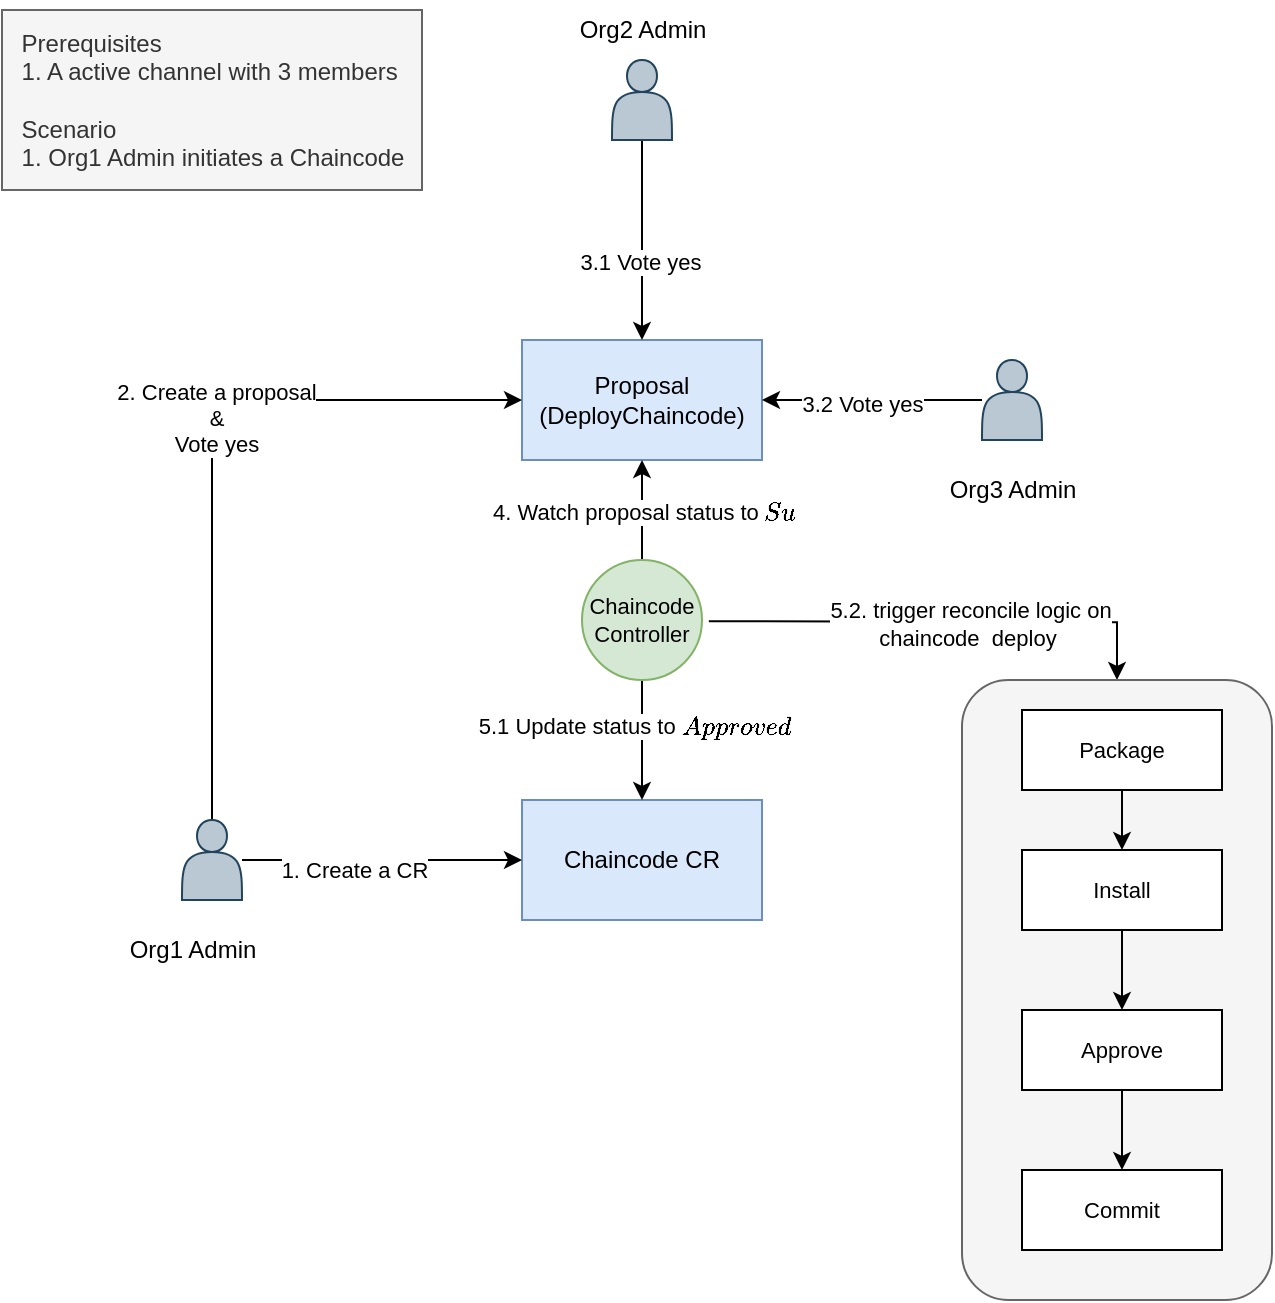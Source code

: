 <mxfile version="20.6.2" type="device"><diagram id="vi9xXOteOGJrXWxcVlT_" name="第 1 页"><mxGraphModel dx="946" dy="672" grid="1" gridSize="10" guides="1" tooltips="1" connect="1" arrows="1" fold="1" page="1" pageScale="1" pageWidth="900" pageHeight="1600" math="0" shadow="0"><root><mxCell id="0"/><mxCell id="1" parent="0"/><mxCell id="4khYf3wGowJXKkLR60K5-1" value="Chaincode CR" style="rounded=0;whiteSpace=wrap;html=1;fillColor=#dae8fc;strokeColor=#6c8ebf;" vertex="1" parent="1"><mxGeometry x="330" y="440" width="120" height="60" as="geometry"/></mxCell><mxCell id="4khYf3wGowJXKkLR60K5-3" value="Proposal&lt;br&gt;(DeployChaincode)" style="rounded=0;whiteSpace=wrap;html=1;fillColor=#dae8fc;strokeColor=#6c8ebf;" vertex="1" parent="1"><mxGeometry x="330" y="210" width="120" height="60" as="geometry"/></mxCell><mxCell id="4khYf3wGowJXKkLR60K5-9" style="edgeStyle=orthogonalEdgeStyle;rounded=0;orthogonalLoop=1;jettySize=auto;html=1;entryX=0;entryY=0.5;entryDx=0;entryDy=0;" edge="1" parent="1" source="4khYf3wGowJXKkLR60K5-8" target="4khYf3wGowJXKkLR60K5-1"><mxGeometry relative="1" as="geometry"/></mxCell><mxCell id="4khYf3wGowJXKkLR60K5-10" value="1. Create a CR" style="edgeLabel;html=1;align=center;verticalAlign=middle;resizable=0;points=[];" vertex="1" connectable="0" parent="4khYf3wGowJXKkLR60K5-9"><mxGeometry x="-0.2" y="-4" relative="1" as="geometry"><mxPoint y="1" as="offset"/></mxGeometry></mxCell><mxCell id="4khYf3wGowJXKkLR60K5-11" style="edgeStyle=orthogonalEdgeStyle;rounded=0;orthogonalLoop=1;jettySize=auto;html=1;entryX=0;entryY=0.5;entryDx=0;entryDy=0;exitX=0.5;exitY=0;exitDx=0;exitDy=0;" edge="1" parent="1" source="4khYf3wGowJXKkLR60K5-8" target="4khYf3wGowJXKkLR60K5-3"><mxGeometry relative="1" as="geometry"/></mxCell><mxCell id="4khYf3wGowJXKkLR60K5-12" value="2. Create a proposal&lt;br&gt;&amp;amp;&lt;br&gt;Vote yes" style="edgeLabel;html=1;align=center;verticalAlign=middle;resizable=0;points=[];" vertex="1" connectable="0" parent="4khYf3wGowJXKkLR60K5-11"><mxGeometry x="0.106" y="-2" relative="1" as="geometry"><mxPoint y="1" as="offset"/></mxGeometry></mxCell><mxCell id="4khYf3wGowJXKkLR60K5-8" value="" style="shape=actor;whiteSpace=wrap;html=1;fillColor=#bac8d3;strokeColor=#23445d;" vertex="1" parent="1"><mxGeometry x="160" y="450" width="30" height="40" as="geometry"/></mxCell><mxCell id="4khYf3wGowJXKkLR60K5-20" style="edgeStyle=orthogonalEdgeStyle;rounded=0;orthogonalLoop=1;jettySize=auto;html=1;" edge="1" parent="1" source="4khYf3wGowJXKkLR60K5-13" target="4khYf3wGowJXKkLR60K5-3"><mxGeometry relative="1" as="geometry"/></mxCell><mxCell id="4khYf3wGowJXKkLR60K5-22" value="3.2 Vote yes" style="edgeLabel;html=1;align=center;verticalAlign=middle;resizable=0;points=[];" vertex="1" connectable="0" parent="4khYf3wGowJXKkLR60K5-20"><mxGeometry x="0.1" y="2" relative="1" as="geometry"><mxPoint as="offset"/></mxGeometry></mxCell><mxCell id="4khYf3wGowJXKkLR60K5-13" value="" style="shape=actor;whiteSpace=wrap;html=1;fillColor=#bac8d3;strokeColor=#23445d;" vertex="1" parent="1"><mxGeometry x="560" y="220" width="30" height="40" as="geometry"/></mxCell><mxCell id="4khYf3wGowJXKkLR60K5-14" value="Org1 Admin" style="text;html=1;resizable=0;autosize=1;align=center;verticalAlign=middle;points=[];fillColor=none;strokeColor=none;rounded=0;" vertex="1" parent="1"><mxGeometry x="120" y="500" width="90" height="30" as="geometry"/></mxCell><mxCell id="4khYf3wGowJXKkLR60K5-15" value="Org3 Admin" style="text;html=1;resizable=0;autosize=1;align=center;verticalAlign=middle;points=[];fillColor=none;strokeColor=none;rounded=0;" vertex="1" parent="1"><mxGeometry x="530" y="270" width="90" height="30" as="geometry"/></mxCell><mxCell id="4khYf3wGowJXKkLR60K5-18" style="edgeStyle=orthogonalEdgeStyle;rounded=0;orthogonalLoop=1;jettySize=auto;html=1;" edge="1" parent="1" source="4khYf3wGowJXKkLR60K5-16" target="4khYf3wGowJXKkLR60K5-3"><mxGeometry relative="1" as="geometry"/></mxCell><mxCell id="4khYf3wGowJXKkLR60K5-21" value="3.1 Vote yes" style="edgeLabel;html=1;align=center;verticalAlign=middle;resizable=0;points=[];" vertex="1" connectable="0" parent="4khYf3wGowJXKkLR60K5-18"><mxGeometry x="0.21" y="-1" relative="1" as="geometry"><mxPoint as="offset"/></mxGeometry></mxCell><mxCell id="4khYf3wGowJXKkLR60K5-16" value="" style="shape=actor;whiteSpace=wrap;html=1;fillColor=#bac8d3;strokeColor=#23445d;" vertex="1" parent="1"><mxGeometry x="375" y="70" width="30" height="40" as="geometry"/></mxCell><mxCell id="4khYf3wGowJXKkLR60K5-17" value="Org2 Admin" style="text;html=1;resizable=0;autosize=1;align=center;verticalAlign=middle;points=[];fillColor=none;strokeColor=none;rounded=0;" vertex="1" parent="1"><mxGeometry x="345" y="40" width="90" height="30" as="geometry"/></mxCell><mxCell id="4khYf3wGowJXKkLR60K5-25" style="edgeStyle=orthogonalEdgeStyle;rounded=0;orthogonalLoop=1;jettySize=auto;html=1;entryX=0.5;entryY=1;entryDx=0;entryDy=0;" edge="1" parent="1" source="4khYf3wGowJXKkLR60K5-24" target="4khYf3wGowJXKkLR60K5-3"><mxGeometry relative="1" as="geometry"/></mxCell><mxCell id="4khYf3wGowJXKkLR60K5-27" value="4. Watch proposal status to `Succ`" style="edgeLabel;html=1;align=center;verticalAlign=middle;resizable=0;points=[];" vertex="1" connectable="0" parent="4khYf3wGowJXKkLR60K5-25"><mxGeometry x="-0.05" y="-1" relative="1" as="geometry"><mxPoint as="offset"/></mxGeometry></mxCell><mxCell id="4khYf3wGowJXKkLR60K5-26" style="edgeStyle=orthogonalEdgeStyle;rounded=0;orthogonalLoop=1;jettySize=auto;html=1;exitX=0.5;exitY=1;exitDx=0;exitDy=0;" edge="1" parent="1" source="4khYf3wGowJXKkLR60K5-24" target="4khYf3wGowJXKkLR60K5-1"><mxGeometry relative="1" as="geometry"><mxPoint x="390" y="410" as="sourcePoint"/></mxGeometry></mxCell><mxCell id="4khYf3wGowJXKkLR60K5-28" value="5.1 Update status to `Approved`" style="edgeLabel;html=1;align=center;verticalAlign=middle;resizable=0;points=[];fontSize=11;" vertex="1" connectable="0" parent="4khYf3wGowJXKkLR60K5-26"><mxGeometry x="-0.233" y="-4" relative="1" as="geometry"><mxPoint as="offset"/></mxGeometry></mxCell><mxCell id="4khYf3wGowJXKkLR60K5-31" style="edgeStyle=orthogonalEdgeStyle;rounded=0;orthogonalLoop=1;jettySize=auto;html=1;entryX=0.5;entryY=0;entryDx=0;entryDy=0;fontSize=11;" edge="1" parent="1" target="4khYf3wGowJXKkLR60K5-29"><mxGeometry relative="1" as="geometry"><mxPoint x="423.42" y="350.6" as="sourcePoint"/><mxPoint x="600.0" y="359.35" as="targetPoint"/></mxGeometry></mxCell><mxCell id="4khYf3wGowJXKkLR60K5-32" value="5.2. trigger reconcile logic on &lt;br&gt;chaincode&amp;nbsp; deploy&amp;nbsp;" style="edgeLabel;html=1;align=center;verticalAlign=middle;resizable=0;points=[];fontSize=11;" vertex="1" connectable="0" parent="4khYf3wGowJXKkLR60K5-31"><mxGeometry x="0.114" y="-1" relative="1" as="geometry"><mxPoint as="offset"/></mxGeometry></mxCell><mxCell id="4khYf3wGowJXKkLR60K5-24" value="Chaincode&lt;br&gt;Controller" style="ellipse;whiteSpace=wrap;html=1;aspect=fixed;fontSize=11;fillColor=#d5e8d4;strokeColor=#82b366;" vertex="1" parent="1"><mxGeometry x="360" y="320" width="60" height="60" as="geometry"/></mxCell><mxCell id="4khYf3wGowJXKkLR60K5-29" value="" style="rounded=1;whiteSpace=wrap;html=1;fontSize=11;fillColor=#f5f5f5;fontColor=#333333;strokeColor=#666666;" vertex="1" parent="1"><mxGeometry x="550" y="380" width="155" height="310" as="geometry"/></mxCell><mxCell id="4khYf3wGowJXKkLR60K5-39" style="edgeStyle=orthogonalEdgeStyle;rounded=0;orthogonalLoop=1;jettySize=auto;html=1;fontSize=11;" edge="1" parent="1" source="4khYf3wGowJXKkLR60K5-33" target="4khYf3wGowJXKkLR60K5-34"><mxGeometry relative="1" as="geometry"/></mxCell><mxCell id="4khYf3wGowJXKkLR60K5-33" value="Package" style="rounded=0;whiteSpace=wrap;html=1;fontSize=11;" vertex="1" parent="1"><mxGeometry x="580" y="395" width="100" height="40" as="geometry"/></mxCell><mxCell id="4khYf3wGowJXKkLR60K5-40" style="edgeStyle=orthogonalEdgeStyle;rounded=0;orthogonalLoop=1;jettySize=auto;html=1;fontSize=11;" edge="1" parent="1" source="4khYf3wGowJXKkLR60K5-34" target="4khYf3wGowJXKkLR60K5-36"><mxGeometry relative="1" as="geometry"/></mxCell><mxCell id="4khYf3wGowJXKkLR60K5-34" value="Install" style="rounded=0;whiteSpace=wrap;html=1;fontSize=11;" vertex="1" parent="1"><mxGeometry x="580" y="465" width="100" height="40" as="geometry"/></mxCell><mxCell id="4khYf3wGowJXKkLR60K5-41" style="edgeStyle=orthogonalEdgeStyle;rounded=0;orthogonalLoop=1;jettySize=auto;html=1;fontSize=11;" edge="1" parent="1" source="4khYf3wGowJXKkLR60K5-36" target="4khYf3wGowJXKkLR60K5-38"><mxGeometry relative="1" as="geometry"/></mxCell><mxCell id="4khYf3wGowJXKkLR60K5-36" value="Approve" style="rounded=0;whiteSpace=wrap;html=1;fontSize=11;" vertex="1" parent="1"><mxGeometry x="580" y="545" width="100" height="40" as="geometry"/></mxCell><mxCell id="4khYf3wGowJXKkLR60K5-38" value="Commit" style="rounded=0;whiteSpace=wrap;html=1;fontSize=11;" vertex="1" parent="1"><mxGeometry x="580" y="625" width="100" height="40" as="geometry"/></mxCell><mxCell id="4khYf3wGowJXKkLR60K5-43" value="&lt;div style=&quot;text-align: left;&quot;&gt;&lt;span style=&quot;font-size: 12px;&quot;&gt;Prerequisites&lt;/span&gt;&lt;br&gt;&lt;/div&gt;&lt;div style=&quot;text-align: left; font-size: 12px;&quot;&gt;&lt;span style=&quot;background-color: initial;&quot;&gt;&lt;font style=&quot;font-size: 12px;&quot;&gt;1. A active channel with 3 members&lt;/font&gt;&lt;/span&gt;&lt;/div&gt;&lt;div style=&quot;text-align: left; font-size: 12px;&quot;&gt;&lt;span style=&quot;background-color: initial;&quot;&gt;&lt;font style=&quot;font-size: 12px;&quot;&gt;&lt;br&gt;&lt;/font&gt;&lt;/span&gt;&lt;/div&gt;&lt;div style=&quot;text-align: left; font-size: 12px;&quot;&gt;&lt;span style=&quot;background-color: initial;&quot;&gt;&lt;font style=&quot;font-size: 12px;&quot;&gt;Scenario&lt;/font&gt;&lt;/span&gt;&lt;/div&gt;&lt;div style=&quot;text-align: left; font-size: 12px;&quot;&gt;&lt;span style=&quot;background-color: initial;&quot;&gt;&lt;font style=&quot;font-size: 12px;&quot;&gt;1. Org1 Admin initiates a Chaincode&lt;/font&gt;&lt;/span&gt;&lt;/div&gt;" style="text;html=1;resizable=0;autosize=1;align=center;verticalAlign=middle;points=[];fillColor=#f5f5f5;strokeColor=#666666;rounded=0;fontSize=11;fontColor=#333333;" vertex="1" parent="1"><mxGeometry x="70" y="45" width="210" height="90" as="geometry"/></mxCell></root></mxGraphModel></diagram></mxfile>